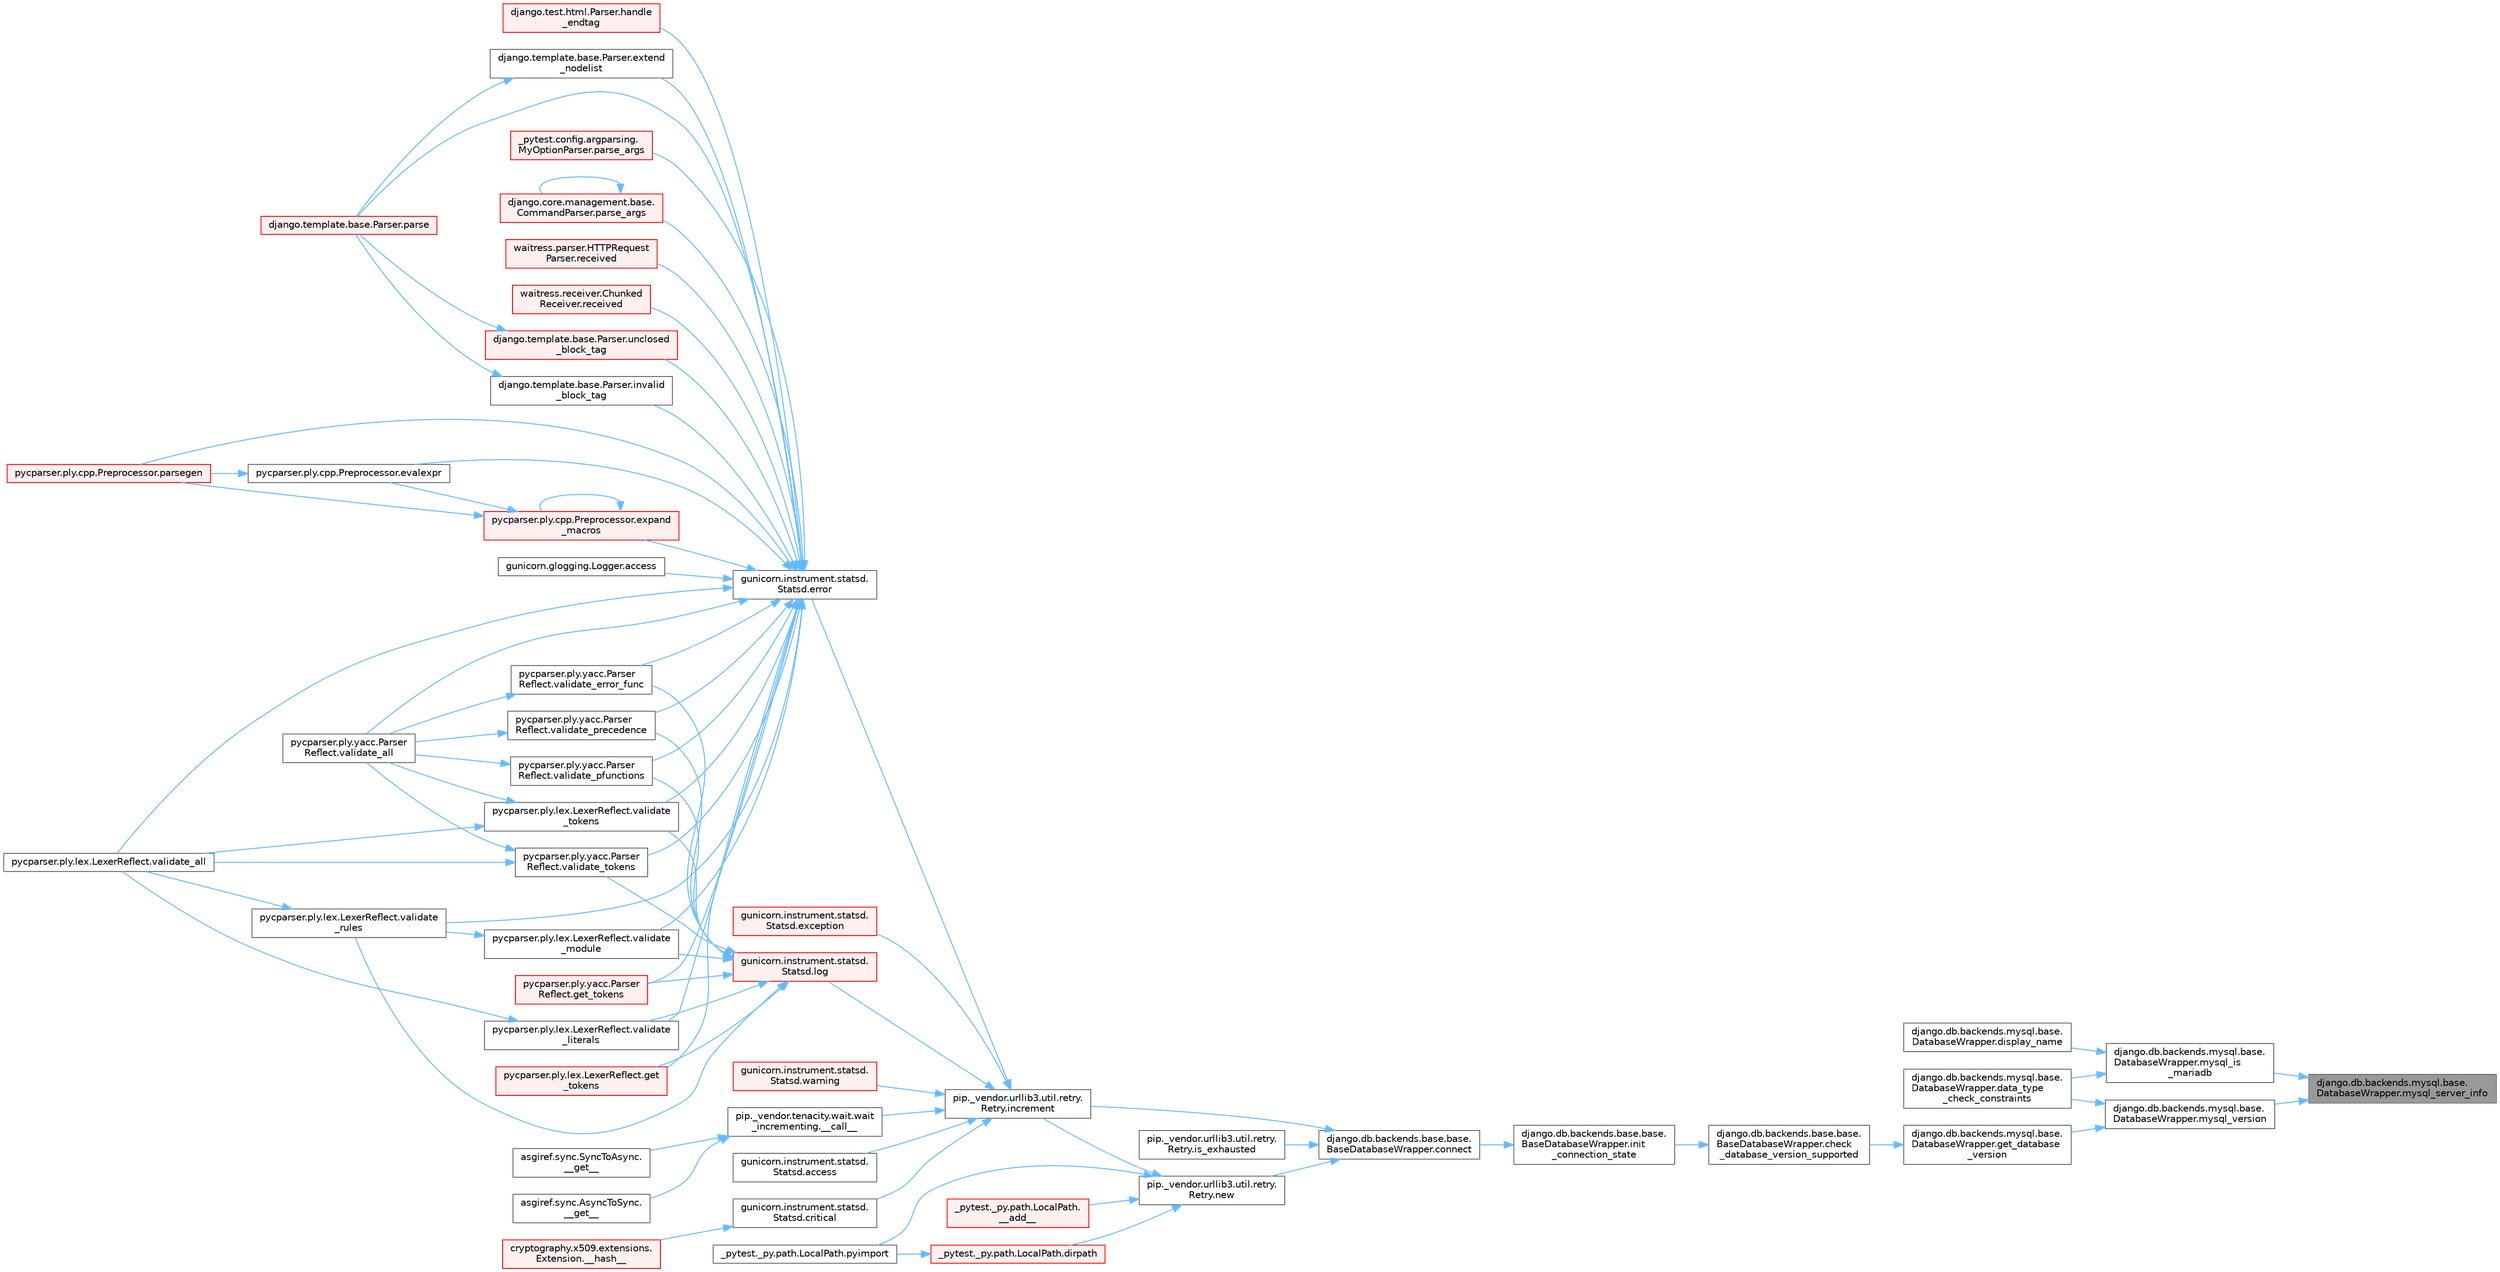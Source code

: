 digraph "django.db.backends.mysql.base.DatabaseWrapper.mysql_server_info"
{
 // LATEX_PDF_SIZE
  bgcolor="transparent";
  edge [fontname=Helvetica,fontsize=10,labelfontname=Helvetica,labelfontsize=10];
  node [fontname=Helvetica,fontsize=10,shape=box,height=0.2,width=0.4];
  rankdir="RL";
  Node1 [id="Node000001",label="django.db.backends.mysql.base.\lDatabaseWrapper.mysql_server_info",height=0.2,width=0.4,color="gray40", fillcolor="grey60", style="filled", fontcolor="black",tooltip=" "];
  Node1 -> Node2 [id="edge1_Node000001_Node000002",dir="back",color="steelblue1",style="solid",tooltip=" "];
  Node2 [id="Node000002",label="django.db.backends.mysql.base.\lDatabaseWrapper.mysql_is\l_mariadb",height=0.2,width=0.4,color="grey40", fillcolor="white", style="filled",URL="$classdjango_1_1db_1_1backends_1_1mysql_1_1base_1_1_database_wrapper.html#a8594765c54cf23fa1bdbb6b75b63491d",tooltip=" "];
  Node2 -> Node3 [id="edge2_Node000002_Node000003",dir="back",color="steelblue1",style="solid",tooltip=" "];
  Node3 [id="Node000003",label="django.db.backends.mysql.base.\lDatabaseWrapper.data_type\l_check_constraints",height=0.2,width=0.4,color="grey40", fillcolor="white", style="filled",URL="$classdjango_1_1db_1_1backends_1_1mysql_1_1base_1_1_database_wrapper.html#a0bef2d7bd445b255898914d7cc41ac4e",tooltip=" "];
  Node2 -> Node4 [id="edge3_Node000002_Node000004",dir="back",color="steelblue1",style="solid",tooltip=" "];
  Node4 [id="Node000004",label="django.db.backends.mysql.base.\lDatabaseWrapper.display_name",height=0.2,width=0.4,color="grey40", fillcolor="white", style="filled",URL="$classdjango_1_1db_1_1backends_1_1mysql_1_1base_1_1_database_wrapper.html#a1496d571c1fb01470d94a188fec8c506",tooltip=" "];
  Node1 -> Node5 [id="edge4_Node000001_Node000005",dir="back",color="steelblue1",style="solid",tooltip=" "];
  Node5 [id="Node000005",label="django.db.backends.mysql.base.\lDatabaseWrapper.mysql_version",height=0.2,width=0.4,color="grey40", fillcolor="white", style="filled",URL="$classdjango_1_1db_1_1backends_1_1mysql_1_1base_1_1_database_wrapper.html#ad56b38d13cecb0ff81ef58750186df3c",tooltip=" "];
  Node5 -> Node3 [id="edge5_Node000005_Node000003",dir="back",color="steelblue1",style="solid",tooltip=" "];
  Node5 -> Node6 [id="edge6_Node000005_Node000006",dir="back",color="steelblue1",style="solid",tooltip=" "];
  Node6 [id="Node000006",label="django.db.backends.mysql.base.\lDatabaseWrapper.get_database\l_version",height=0.2,width=0.4,color="grey40", fillcolor="white", style="filled",URL="$classdjango_1_1db_1_1backends_1_1mysql_1_1base_1_1_database_wrapper.html#a79d4b1c7476eac18782f0981d79cf03f",tooltip=" "];
  Node6 -> Node7 [id="edge7_Node000006_Node000007",dir="back",color="steelblue1",style="solid",tooltip=" "];
  Node7 [id="Node000007",label="django.db.backends.base.base.\lBaseDatabaseWrapper.check\l_database_version_supported",height=0.2,width=0.4,color="grey40", fillcolor="white", style="filled",URL="$classdjango_1_1db_1_1backends_1_1base_1_1base_1_1_base_database_wrapper.html#a267caf7b087a5bfdeaf9a18b7837025d",tooltip=" "];
  Node7 -> Node8 [id="edge8_Node000007_Node000008",dir="back",color="steelblue1",style="solid",tooltip=" "];
  Node8 [id="Node000008",label="django.db.backends.base.base.\lBaseDatabaseWrapper.init\l_connection_state",height=0.2,width=0.4,color="grey40", fillcolor="white", style="filled",URL="$classdjango_1_1db_1_1backends_1_1base_1_1base_1_1_base_database_wrapper.html#a0543e30695d4e60ad91be5456fcc7606",tooltip=" "];
  Node8 -> Node9 [id="edge9_Node000008_Node000009",dir="back",color="steelblue1",style="solid",tooltip=" "];
  Node9 [id="Node000009",label="django.db.backends.base.base.\lBaseDatabaseWrapper.connect",height=0.2,width=0.4,color="grey40", fillcolor="white", style="filled",URL="$classdjango_1_1db_1_1backends_1_1base_1_1base_1_1_base_database_wrapper.html#a7b64171260c3bf790ed1f563fe48ec35",tooltip=" "];
  Node9 -> Node10 [id="edge10_Node000009_Node000010",dir="back",color="steelblue1",style="solid",tooltip=" "];
  Node10 [id="Node000010",label="pip._vendor.urllib3.util.retry.\lRetry.increment",height=0.2,width=0.4,color="grey40", fillcolor="white", style="filled",URL="$classpip_1_1__vendor_1_1urllib3_1_1util_1_1retry_1_1_retry.html#a88dd993ccb2ef4b2bfa9ad0571374b12",tooltip=" "];
  Node10 -> Node11 [id="edge11_Node000010_Node000011",dir="back",color="steelblue1",style="solid",tooltip=" "];
  Node11 [id="Node000011",label="pip._vendor.tenacity.wait.wait\l_incrementing.__call__",height=0.2,width=0.4,color="grey40", fillcolor="white", style="filled",URL="$classpip_1_1__vendor_1_1tenacity_1_1wait_1_1wait__incrementing.html#af47b0264325b86a85aa5cfd3b59a28cf",tooltip=" "];
  Node11 -> Node12 [id="edge12_Node000011_Node000012",dir="back",color="steelblue1",style="solid",tooltip=" "];
  Node12 [id="Node000012",label="asgiref.sync.AsyncToSync.\l__get__",height=0.2,width=0.4,color="grey40", fillcolor="white", style="filled",URL="$classasgiref_1_1sync_1_1_async_to_sync.html#a23e9ef7a73da98dad9e3f4e65846969b",tooltip=" "];
  Node11 -> Node13 [id="edge13_Node000011_Node000013",dir="back",color="steelblue1",style="solid",tooltip=" "];
  Node13 [id="Node000013",label="asgiref.sync.SyncToAsync.\l__get__",height=0.2,width=0.4,color="grey40", fillcolor="white", style="filled",URL="$classasgiref_1_1sync_1_1_sync_to_async.html#aebdfbe3f01079a529fd2f39810597381",tooltip=" "];
  Node10 -> Node14 [id="edge14_Node000010_Node000014",dir="back",color="steelblue1",style="solid",tooltip=" "];
  Node14 [id="Node000014",label="gunicorn.instrument.statsd.\lStatsd.access",height=0.2,width=0.4,color="grey40", fillcolor="white", style="filled",URL="$classgunicorn_1_1instrument_1_1statsd_1_1_statsd.html#a54238bd99ae3e429bb3efdae3a79e8e6",tooltip=" "];
  Node10 -> Node15 [id="edge15_Node000010_Node000015",dir="back",color="steelblue1",style="solid",tooltip=" "];
  Node15 [id="Node000015",label="gunicorn.instrument.statsd.\lStatsd.critical",height=0.2,width=0.4,color="grey40", fillcolor="white", style="filled",URL="$classgunicorn_1_1instrument_1_1statsd_1_1_statsd.html#a6a14e36bb7c86f86aa200f1ba8234786",tooltip=" "];
  Node15 -> Node16 [id="edge16_Node000015_Node000016",dir="back",color="steelblue1",style="solid",tooltip=" "];
  Node16 [id="Node000016",label="cryptography.x509.extensions.\lExtension.__hash__",height=0.2,width=0.4,color="red", fillcolor="#FFF0F0", style="filled",URL="$classcryptography_1_1x509_1_1extensions_1_1_extension.html#a7744510faba9373c947790041c25021e",tooltip=" "];
  Node10 -> Node27 [id="edge17_Node000010_Node000027",dir="back",color="steelblue1",style="solid",tooltip=" "];
  Node27 [id="Node000027",label="gunicorn.instrument.statsd.\lStatsd.error",height=0.2,width=0.4,color="grey40", fillcolor="white", style="filled",URL="$classgunicorn_1_1instrument_1_1statsd_1_1_statsd.html#a00ca379c910e5842719e48e617504c12",tooltip=" "];
  Node27 -> Node28 [id="edge18_Node000027_Node000028",dir="back",color="steelblue1",style="solid",tooltip=" "];
  Node28 [id="Node000028",label="gunicorn.glogging.Logger.access",height=0.2,width=0.4,color="grey40", fillcolor="white", style="filled",URL="$classgunicorn_1_1glogging_1_1_logger.html#a3b9fcb2cb9d7803a849f41d52df08b4b",tooltip=" "];
  Node27 -> Node29 [id="edge19_Node000027_Node000029",dir="back",color="steelblue1",style="solid",tooltip=" "];
  Node29 [id="Node000029",label="pycparser.ply.cpp.Preprocessor.evalexpr",height=0.2,width=0.4,color="grey40", fillcolor="white", style="filled",URL="$classpycparser_1_1ply_1_1cpp_1_1_preprocessor.html#a3c16ad6c28242d1214d20158b02ecabd",tooltip=" "];
  Node29 -> Node30 [id="edge20_Node000029_Node000030",dir="back",color="steelblue1",style="solid",tooltip=" "];
  Node30 [id="Node000030",label="pycparser.ply.cpp.Preprocessor.parsegen",height=0.2,width=0.4,color="red", fillcolor="#FFF0F0", style="filled",URL="$classpycparser_1_1ply_1_1cpp_1_1_preprocessor.html#aad71ed64ebab07f9eafb0b36f9108723",tooltip=" "];
  Node27 -> Node1601 [id="edge21_Node000027_Node001601",dir="back",color="steelblue1",style="solid",tooltip=" "];
  Node1601 [id="Node001601",label="pycparser.ply.cpp.Preprocessor.expand\l_macros",height=0.2,width=0.4,color="red", fillcolor="#FFF0F0", style="filled",URL="$classpycparser_1_1ply_1_1cpp_1_1_preprocessor.html#a4ac7e926ac9f68ef96f58e704a570d42",tooltip=" "];
  Node1601 -> Node29 [id="edge22_Node001601_Node000029",dir="back",color="steelblue1",style="solid",tooltip=" "];
  Node1601 -> Node1601 [id="edge23_Node001601_Node001601",dir="back",color="steelblue1",style="solid",tooltip=" "];
  Node1601 -> Node30 [id="edge24_Node001601_Node000030",dir="back",color="steelblue1",style="solid",tooltip=" "];
  Node27 -> Node1603 [id="edge25_Node000027_Node001603",dir="back",color="steelblue1",style="solid",tooltip=" "];
  Node1603 [id="Node001603",label="django.template.base.Parser.extend\l_nodelist",height=0.2,width=0.4,color="grey40", fillcolor="white", style="filled",URL="$classdjango_1_1template_1_1base_1_1_parser.html#a18cc3b61dee227ebe679d5a97e219f55",tooltip=" "];
  Node1603 -> Node1604 [id="edge26_Node001603_Node001604",dir="back",color="steelblue1",style="solid",tooltip=" "];
  Node1604 [id="Node001604",label="django.template.base.Parser.parse",height=0.2,width=0.4,color="red", fillcolor="#FFF0F0", style="filled",URL="$classdjango_1_1template_1_1base_1_1_parser.html#adf49a6d849c5bc731f4dcd79bbd13e52",tooltip=" "];
  Node27 -> Node1611 [id="edge27_Node000027_Node001611",dir="back",color="steelblue1",style="solid",tooltip=" "];
  Node1611 [id="Node001611",label="pycparser.ply.lex.LexerReflect.get\l_tokens",height=0.2,width=0.4,color="red", fillcolor="#FFF0F0", style="filled",URL="$classpycparser_1_1ply_1_1lex_1_1_lexer_reflect.html#a10983bce282c9b55abb82ce3807c6286",tooltip=" "];
  Node27 -> Node1613 [id="edge28_Node000027_Node001613",dir="back",color="steelblue1",style="solid",tooltip=" "];
  Node1613 [id="Node001613",label="pycparser.ply.yacc.Parser\lReflect.get_tokens",height=0.2,width=0.4,color="red", fillcolor="#FFF0F0", style="filled",URL="$classpycparser_1_1ply_1_1yacc_1_1_parser_reflect.html#a32a8391d1552f74d1fd812eec68dc908",tooltip=" "];
  Node27 -> Node1614 [id="edge29_Node000027_Node001614",dir="back",color="steelblue1",style="solid",tooltip=" "];
  Node1614 [id="Node001614",label="django.test.html.Parser.handle\l_endtag",height=0.2,width=0.4,color="red", fillcolor="#FFF0F0", style="filled",URL="$classdjango_1_1test_1_1html_1_1_parser.html#a884b3359f3c54327e1eb7315d24e003d",tooltip=" "];
  Node27 -> Node1616 [id="edge30_Node000027_Node001616",dir="back",color="steelblue1",style="solid",tooltip=" "];
  Node1616 [id="Node001616",label="django.template.base.Parser.invalid\l_block_tag",height=0.2,width=0.4,color="grey40", fillcolor="white", style="filled",URL="$classdjango_1_1template_1_1base_1_1_parser.html#ad5b5b4e7969f94be4891ad344fb51af5",tooltip=" "];
  Node1616 -> Node1604 [id="edge31_Node001616_Node001604",dir="back",color="steelblue1",style="solid",tooltip=" "];
  Node27 -> Node1604 [id="edge32_Node000027_Node001604",dir="back",color="steelblue1",style="solid",tooltip=" "];
  Node27 -> Node1617 [id="edge33_Node000027_Node001617",dir="back",color="steelblue1",style="solid",tooltip=" "];
  Node1617 [id="Node001617",label="_pytest.config.argparsing.\lMyOptionParser.parse_args",height=0.2,width=0.4,color="red", fillcolor="#FFF0F0", style="filled",URL="$class__pytest_1_1config_1_1argparsing_1_1_my_option_parser.html#ab9c41ef7aa3563347d264f1b7a8a1a66",tooltip=" "];
  Node27 -> Node1620 [id="edge34_Node000027_Node001620",dir="back",color="steelblue1",style="solid",tooltip=" "];
  Node1620 [id="Node001620",label="django.core.management.base.\lCommandParser.parse_args",height=0.2,width=0.4,color="red", fillcolor="#FFF0F0", style="filled",URL="$classdjango_1_1core_1_1management_1_1base_1_1_command_parser.html#a3bfc67243196388c65ea6d0755637db5",tooltip=" "];
  Node1620 -> Node1620 [id="edge35_Node001620_Node001620",dir="back",color="steelblue1",style="solid",tooltip=" "];
  Node27 -> Node30 [id="edge36_Node000027_Node000030",dir="back",color="steelblue1",style="solid",tooltip=" "];
  Node27 -> Node1621 [id="edge37_Node000027_Node001621",dir="back",color="steelblue1",style="solid",tooltip=" "];
  Node1621 [id="Node001621",label="waitress.parser.HTTPRequest\lParser.received",height=0.2,width=0.4,color="red", fillcolor="#FFF0F0", style="filled",URL="$classwaitress_1_1parser_1_1_h_t_t_p_request_parser.html#a37aaf6b973fa4959ae4fe6fe4048fc24",tooltip=" "];
  Node27 -> Node1622 [id="edge38_Node000027_Node001622",dir="back",color="steelblue1",style="solid",tooltip=" "];
  Node1622 [id="Node001622",label="waitress.receiver.Chunked\lReceiver.received",height=0.2,width=0.4,color="red", fillcolor="#FFF0F0", style="filled",URL="$classwaitress_1_1receiver_1_1_chunked_receiver.html#a560337d435bad205b28d765329a3d9e0",tooltip=" "];
  Node27 -> Node1623 [id="edge39_Node000027_Node001623",dir="back",color="steelblue1",style="solid",tooltip=" "];
  Node1623 [id="Node001623",label="django.template.base.Parser.unclosed\l_block_tag",height=0.2,width=0.4,color="red", fillcolor="#FFF0F0", style="filled",URL="$classdjango_1_1template_1_1base_1_1_parser.html#a5ee190e13908db0573b7687deb43b639",tooltip=" "];
  Node1623 -> Node1604 [id="edge40_Node001623_Node001604",dir="back",color="steelblue1",style="solid",tooltip=" "];
  Node27 -> Node1625 [id="edge41_Node000027_Node001625",dir="back",color="steelblue1",style="solid",tooltip=" "];
  Node1625 [id="Node001625",label="pycparser.ply.lex.LexerReflect.validate_all",height=0.2,width=0.4,color="grey40", fillcolor="white", style="filled",URL="$classpycparser_1_1ply_1_1lex_1_1_lexer_reflect.html#a218bcca937278cc45093167729bfb7ac",tooltip=" "];
  Node27 -> Node1439 [id="edge42_Node000027_Node001439",dir="back",color="steelblue1",style="solid",tooltip=" "];
  Node1439 [id="Node001439",label="pycparser.ply.yacc.Parser\lReflect.validate_all",height=0.2,width=0.4,color="grey40", fillcolor="white", style="filled",URL="$classpycparser_1_1ply_1_1yacc_1_1_parser_reflect.html#a96ac0824424f670c89156918f699b845",tooltip=" "];
  Node27 -> Node1626 [id="edge43_Node000027_Node001626",dir="back",color="steelblue1",style="solid",tooltip=" "];
  Node1626 [id="Node001626",label="pycparser.ply.yacc.Parser\lReflect.validate_error_func",height=0.2,width=0.4,color="grey40", fillcolor="white", style="filled",URL="$classpycparser_1_1ply_1_1yacc_1_1_parser_reflect.html#abb7904164b127d4246ed5a91ddf741a8",tooltip=" "];
  Node1626 -> Node1439 [id="edge44_Node001626_Node001439",dir="back",color="steelblue1",style="solid",tooltip=" "];
  Node27 -> Node1627 [id="edge45_Node000027_Node001627",dir="back",color="steelblue1",style="solid",tooltip=" "];
  Node1627 [id="Node001627",label="pycparser.ply.lex.LexerReflect.validate\l_literals",height=0.2,width=0.4,color="grey40", fillcolor="white", style="filled",URL="$classpycparser_1_1ply_1_1lex_1_1_lexer_reflect.html#a7797d2874e80da683e656d5ba97f4a11",tooltip=" "];
  Node1627 -> Node1625 [id="edge46_Node001627_Node001625",dir="back",color="steelblue1",style="solid",tooltip=" "];
  Node27 -> Node1628 [id="edge47_Node000027_Node001628",dir="back",color="steelblue1",style="solid",tooltip=" "];
  Node1628 [id="Node001628",label="pycparser.ply.lex.LexerReflect.validate\l_module",height=0.2,width=0.4,color="grey40", fillcolor="white", style="filled",URL="$classpycparser_1_1ply_1_1lex_1_1_lexer_reflect.html#ac4c78bbfe7d389bff02bd7fb7222d4f9",tooltip=" "];
  Node1628 -> Node1629 [id="edge48_Node001628_Node001629",dir="back",color="steelblue1",style="solid",tooltip=" "];
  Node1629 [id="Node001629",label="pycparser.ply.lex.LexerReflect.validate\l_rules",height=0.2,width=0.4,color="grey40", fillcolor="white", style="filled",URL="$classpycparser_1_1ply_1_1lex_1_1_lexer_reflect.html#a16c717b08e8dfb81b432995308be295a",tooltip=" "];
  Node1629 -> Node1625 [id="edge49_Node001629_Node001625",dir="back",color="steelblue1",style="solid",tooltip=" "];
  Node27 -> Node1630 [id="edge50_Node000027_Node001630",dir="back",color="steelblue1",style="solid",tooltip=" "];
  Node1630 [id="Node001630",label="pycparser.ply.yacc.Parser\lReflect.validate_pfunctions",height=0.2,width=0.4,color="grey40", fillcolor="white", style="filled",URL="$classpycparser_1_1ply_1_1yacc_1_1_parser_reflect.html#ad6caed0ceb47c1d26816271401d68b32",tooltip=" "];
  Node1630 -> Node1439 [id="edge51_Node001630_Node001439",dir="back",color="steelblue1",style="solid",tooltip=" "];
  Node27 -> Node1631 [id="edge52_Node000027_Node001631",dir="back",color="steelblue1",style="solid",tooltip=" "];
  Node1631 [id="Node001631",label="pycparser.ply.yacc.Parser\lReflect.validate_precedence",height=0.2,width=0.4,color="grey40", fillcolor="white", style="filled",URL="$classpycparser_1_1ply_1_1yacc_1_1_parser_reflect.html#a21d35acc015ce3c629247dc491dd9d20",tooltip=" "];
  Node1631 -> Node1439 [id="edge53_Node001631_Node001439",dir="back",color="steelblue1",style="solid",tooltip=" "];
  Node27 -> Node1629 [id="edge54_Node000027_Node001629",dir="back",color="steelblue1",style="solid",tooltip=" "];
  Node27 -> Node1632 [id="edge55_Node000027_Node001632",dir="back",color="steelblue1",style="solid",tooltip=" "];
  Node1632 [id="Node001632",label="pycparser.ply.lex.LexerReflect.validate\l_tokens",height=0.2,width=0.4,color="grey40", fillcolor="white", style="filled",URL="$classpycparser_1_1ply_1_1lex_1_1_lexer_reflect.html#a4bdc9e539877f748edefcd978105615b",tooltip=" "];
  Node1632 -> Node1625 [id="edge56_Node001632_Node001625",dir="back",color="steelblue1",style="solid",tooltip=" "];
  Node1632 -> Node1439 [id="edge57_Node001632_Node001439",dir="back",color="steelblue1",style="solid",tooltip=" "];
  Node27 -> Node1633 [id="edge58_Node000027_Node001633",dir="back",color="steelblue1",style="solid",tooltip=" "];
  Node1633 [id="Node001633",label="pycparser.ply.yacc.Parser\lReflect.validate_tokens",height=0.2,width=0.4,color="grey40", fillcolor="white", style="filled",URL="$classpycparser_1_1ply_1_1yacc_1_1_parser_reflect.html#a8fc22ab3debc6125e0b5cd26910f94f4",tooltip=" "];
  Node1633 -> Node1625 [id="edge59_Node001633_Node001625",dir="back",color="steelblue1",style="solid",tooltip=" "];
  Node1633 -> Node1439 [id="edge60_Node001633_Node001439",dir="back",color="steelblue1",style="solid",tooltip=" "];
  Node10 -> Node3172 [id="edge61_Node000010_Node003172",dir="back",color="steelblue1",style="solid",tooltip=" "];
  Node3172 [id="Node003172",label="gunicorn.instrument.statsd.\lStatsd.exception",height=0.2,width=0.4,color="red", fillcolor="#FFF0F0", style="filled",URL="$classgunicorn_1_1instrument_1_1statsd_1_1_statsd.html#adb608a3f95da3d6e3a9c000265fd866b",tooltip=" "];
  Node10 -> Node3176 [id="edge62_Node000010_Node003176",dir="back",color="steelblue1",style="solid",tooltip=" "];
  Node3176 [id="Node003176",label="gunicorn.instrument.statsd.\lStatsd.log",height=0.2,width=0.4,color="red", fillcolor="#FFF0F0", style="filled",URL="$classgunicorn_1_1instrument_1_1statsd_1_1_statsd.html#ab99145cf0b7c66dbcebcbdcbd44b4953",tooltip=" "];
  Node3176 -> Node1611 [id="edge63_Node003176_Node001611",dir="back",color="steelblue1",style="solid",tooltip=" "];
  Node3176 -> Node1613 [id="edge64_Node003176_Node001613",dir="back",color="steelblue1",style="solid",tooltip=" "];
  Node3176 -> Node1626 [id="edge65_Node003176_Node001626",dir="back",color="steelblue1",style="solid",tooltip=" "];
  Node3176 -> Node1627 [id="edge66_Node003176_Node001627",dir="back",color="steelblue1",style="solid",tooltip=" "];
  Node3176 -> Node1628 [id="edge67_Node003176_Node001628",dir="back",color="steelblue1",style="solid",tooltip=" "];
  Node3176 -> Node1630 [id="edge68_Node003176_Node001630",dir="back",color="steelblue1",style="solid",tooltip=" "];
  Node3176 -> Node1631 [id="edge69_Node003176_Node001631",dir="back",color="steelblue1",style="solid",tooltip=" "];
  Node3176 -> Node1629 [id="edge70_Node003176_Node001629",dir="back",color="steelblue1",style="solid",tooltip=" "];
  Node3176 -> Node1632 [id="edge71_Node003176_Node001632",dir="back",color="steelblue1",style="solid",tooltip=" "];
  Node3176 -> Node1633 [id="edge72_Node003176_Node001633",dir="back",color="steelblue1",style="solid",tooltip=" "];
  Node10 -> Node3177 [id="edge73_Node000010_Node003177",dir="back",color="steelblue1",style="solid",tooltip=" "];
  Node3177 [id="Node003177",label="gunicorn.instrument.statsd.\lStatsd.warning",height=0.2,width=0.4,color="red", fillcolor="#FFF0F0", style="filled",URL="$classgunicorn_1_1instrument_1_1statsd_1_1_statsd.html#a4b25361c9be113a5555acee1dd23fc61",tooltip=" "];
  Node9 -> Node938 [id="edge74_Node000009_Node000938",dir="back",color="steelblue1",style="solid",tooltip=" "];
  Node938 [id="Node000938",label="pip._vendor.urllib3.util.retry.\lRetry.is_exhausted",height=0.2,width=0.4,color="grey40", fillcolor="white", style="filled",URL="$classpip_1_1__vendor_1_1urllib3_1_1util_1_1retry_1_1_retry.html#ad8d42bd72e35f497daf9a0359560969d",tooltip=" "];
  Node9 -> Node939 [id="edge75_Node000009_Node000939",dir="back",color="steelblue1",style="solid",tooltip=" "];
  Node939 [id="Node000939",label="pip._vendor.urllib3.util.retry.\lRetry.new",height=0.2,width=0.4,color="grey40", fillcolor="white", style="filled",URL="$classpip_1_1__vendor_1_1urllib3_1_1util_1_1retry_1_1_retry.html#ab806585412b9d9b3c0d882fb4bd8d3c0",tooltip=" "];
  Node939 -> Node672 [id="edge76_Node000939_Node000672",dir="back",color="steelblue1",style="solid",tooltip=" "];
  Node672 [id="Node000672",label="_pytest._py.path.LocalPath.\l__add__",height=0.2,width=0.4,color="red", fillcolor="#FFF0F0", style="filled",URL="$class__pytest_1_1__py_1_1path_1_1_local_path.html#abe95df43f29943a2ec6ccad0c25662da",tooltip=" "];
  Node939 -> Node940 [id="edge77_Node000939_Node000940",dir="back",color="steelblue1",style="solid",tooltip=" "];
  Node940 [id="Node000940",label="_pytest._py.path.LocalPath.dirpath",height=0.2,width=0.4,color="red", fillcolor="#FFF0F0", style="filled",URL="$class__pytest_1_1__py_1_1path_1_1_local_path.html#aa8766bdaffd39f928eaae6f30b741b05",tooltip=" "];
  Node940 -> Node1124 [id="edge78_Node000940_Node001124",dir="back",color="steelblue1",style="solid",tooltip=" "];
  Node1124 [id="Node001124",label="_pytest._py.path.LocalPath.pyimport",height=0.2,width=0.4,color="grey40", fillcolor="white", style="filled",URL="$class__pytest_1_1__py_1_1path_1_1_local_path.html#aaf2fbd0a1a8554d138b60c28ca682b75",tooltip=" "];
  Node939 -> Node10 [id="edge79_Node000939_Node000010",dir="back",color="steelblue1",style="solid",tooltip=" "];
  Node939 -> Node1124 [id="edge80_Node000939_Node001124",dir="back",color="steelblue1",style="solid",tooltip=" "];
}
